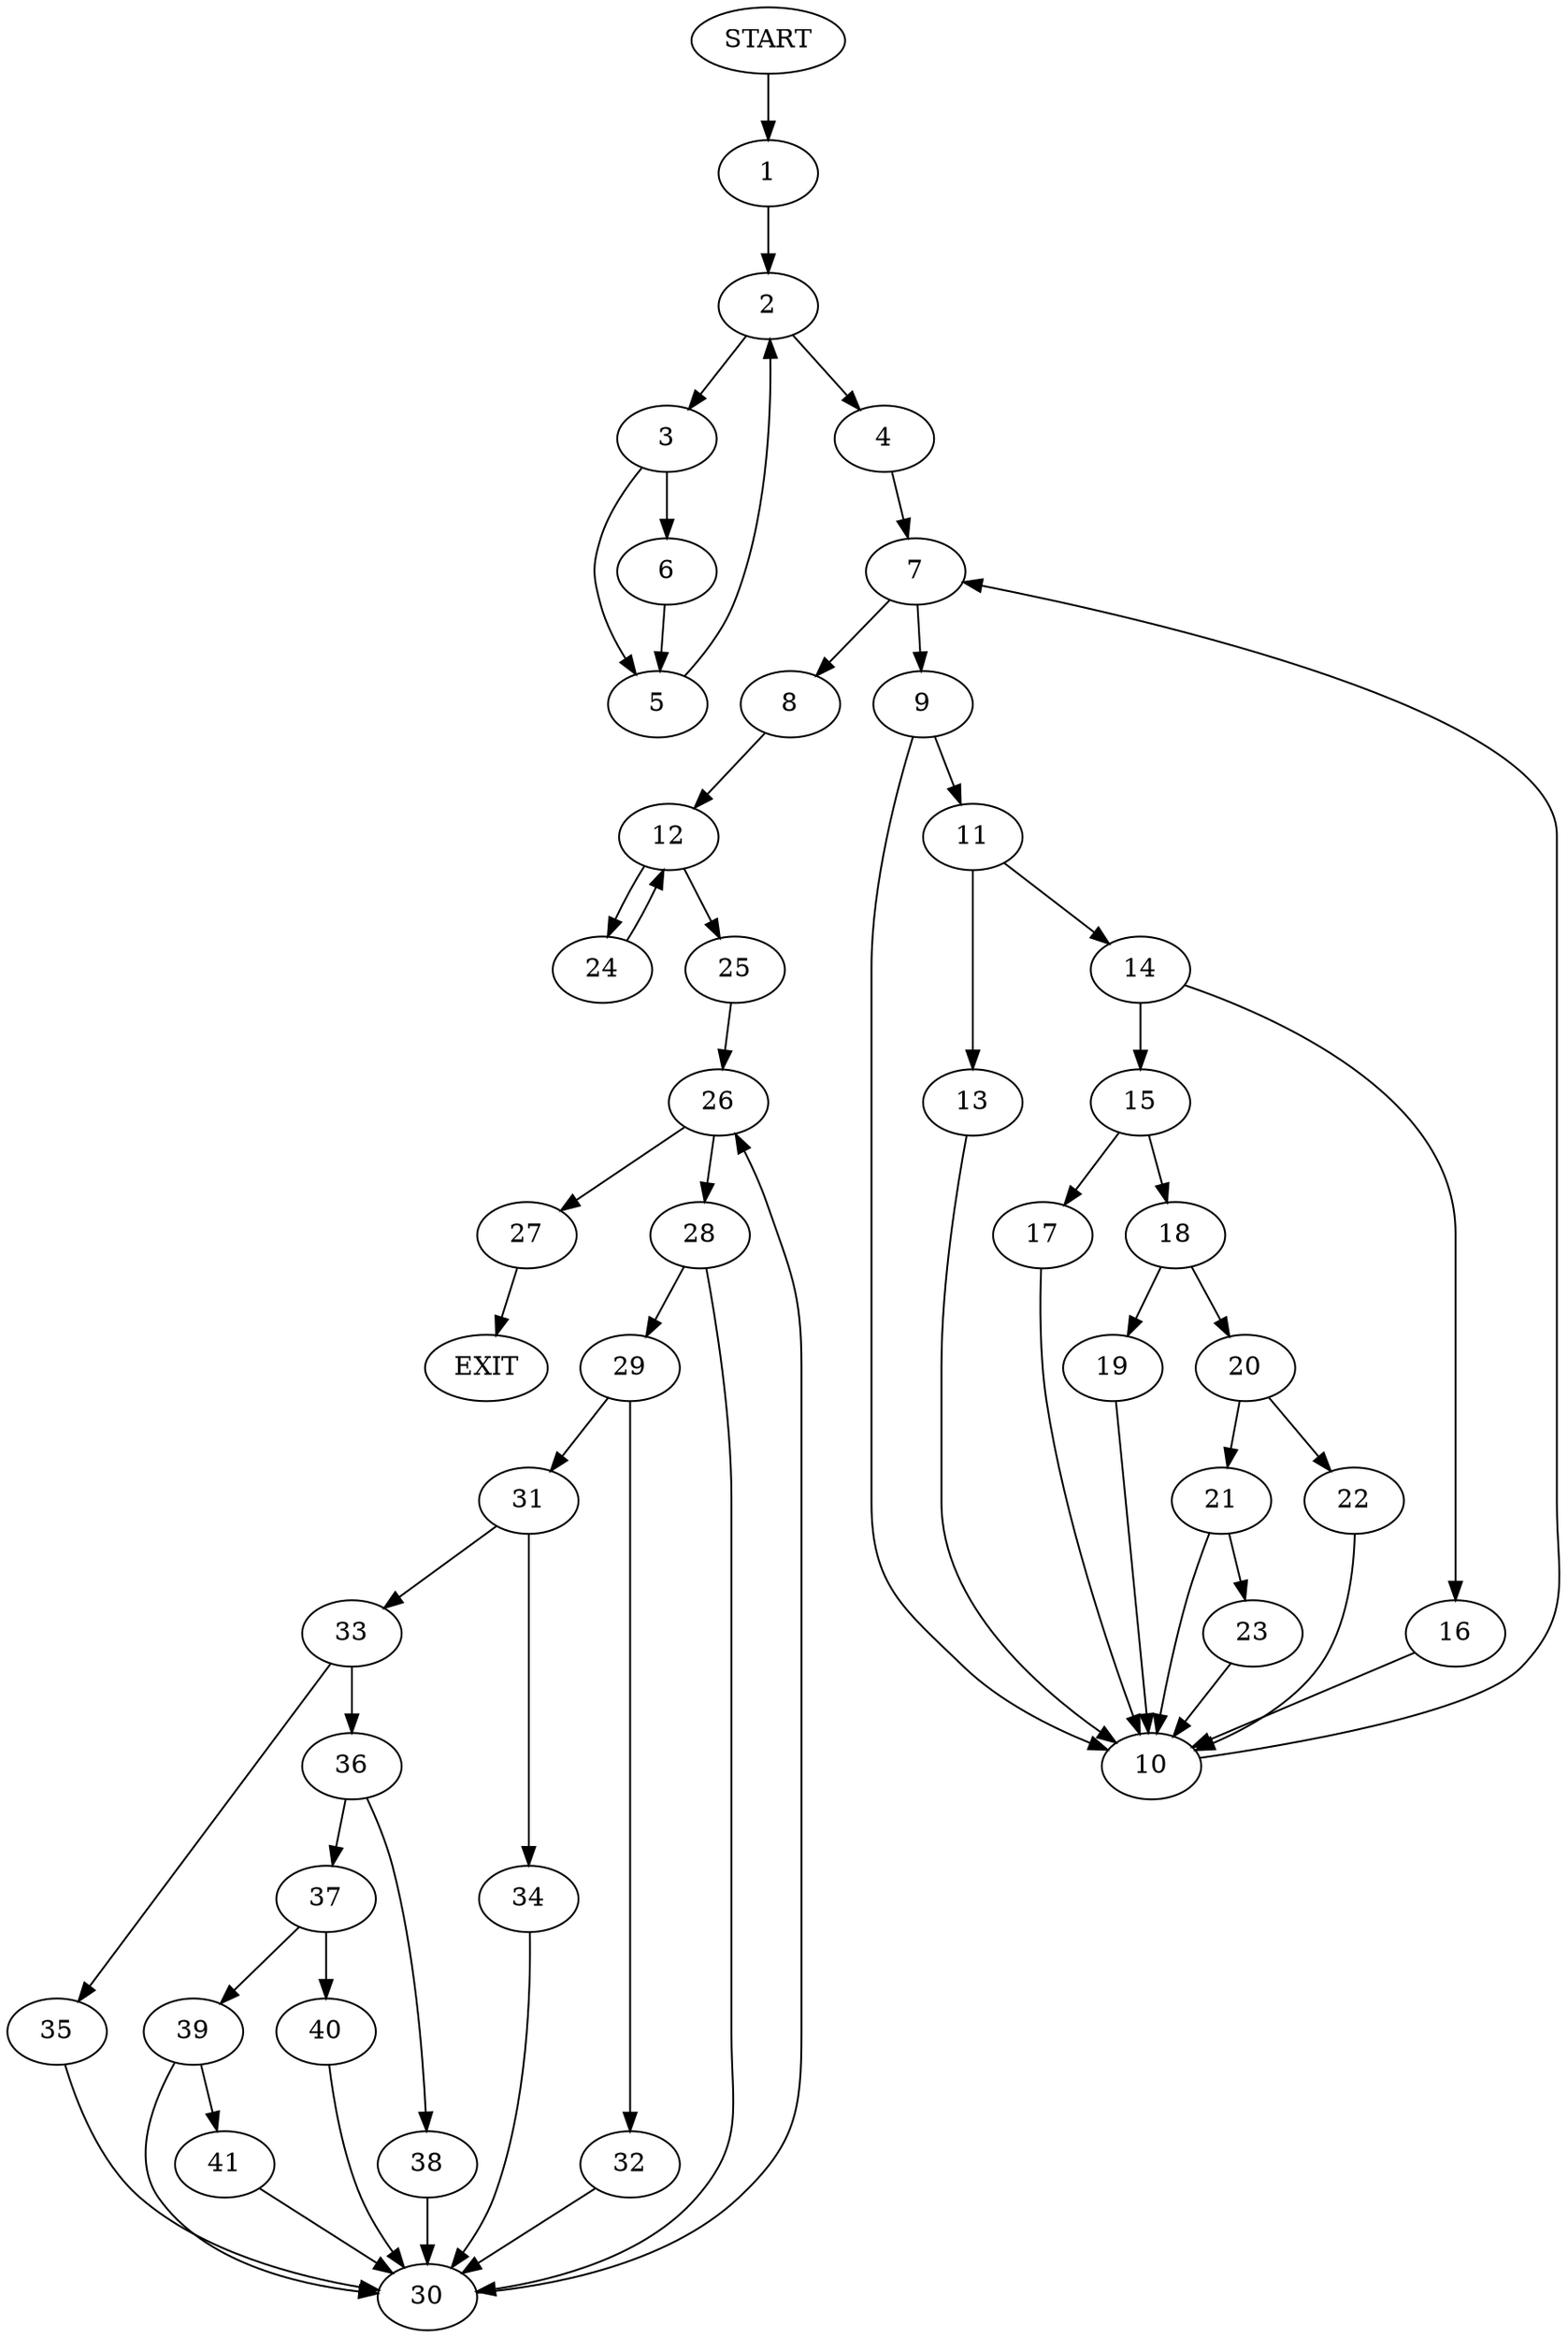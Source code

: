 digraph {
0 [label="START"]
42 [label="EXIT"]
0 -> 1
1 -> 2
2 -> 3
2 -> 4
3 -> 5
3 -> 6
4 -> 7
6 -> 5
5 -> 2
7 -> 8
7 -> 9
9 -> 10
9 -> 11
8 -> 12
11 -> 13
11 -> 14
10 -> 7
13 -> 10
14 -> 15
14 -> 16
16 -> 10
15 -> 17
15 -> 18
17 -> 10
18 -> 19
18 -> 20
20 -> 21
20 -> 22
19 -> 10
21 -> 23
21 -> 10
22 -> 10
23 -> 10
12 -> 24
12 -> 25
25 -> 26
24 -> 12
26 -> 27
26 -> 28
27 -> 42
28 -> 29
28 -> 30
30 -> 26
29 -> 31
29 -> 32
32 -> 30
31 -> 33
31 -> 34
33 -> 35
33 -> 36
34 -> 30
36 -> 37
36 -> 38
35 -> 30
37 -> 39
37 -> 40
38 -> 30
40 -> 30
39 -> 41
39 -> 30
41 -> 30
}
